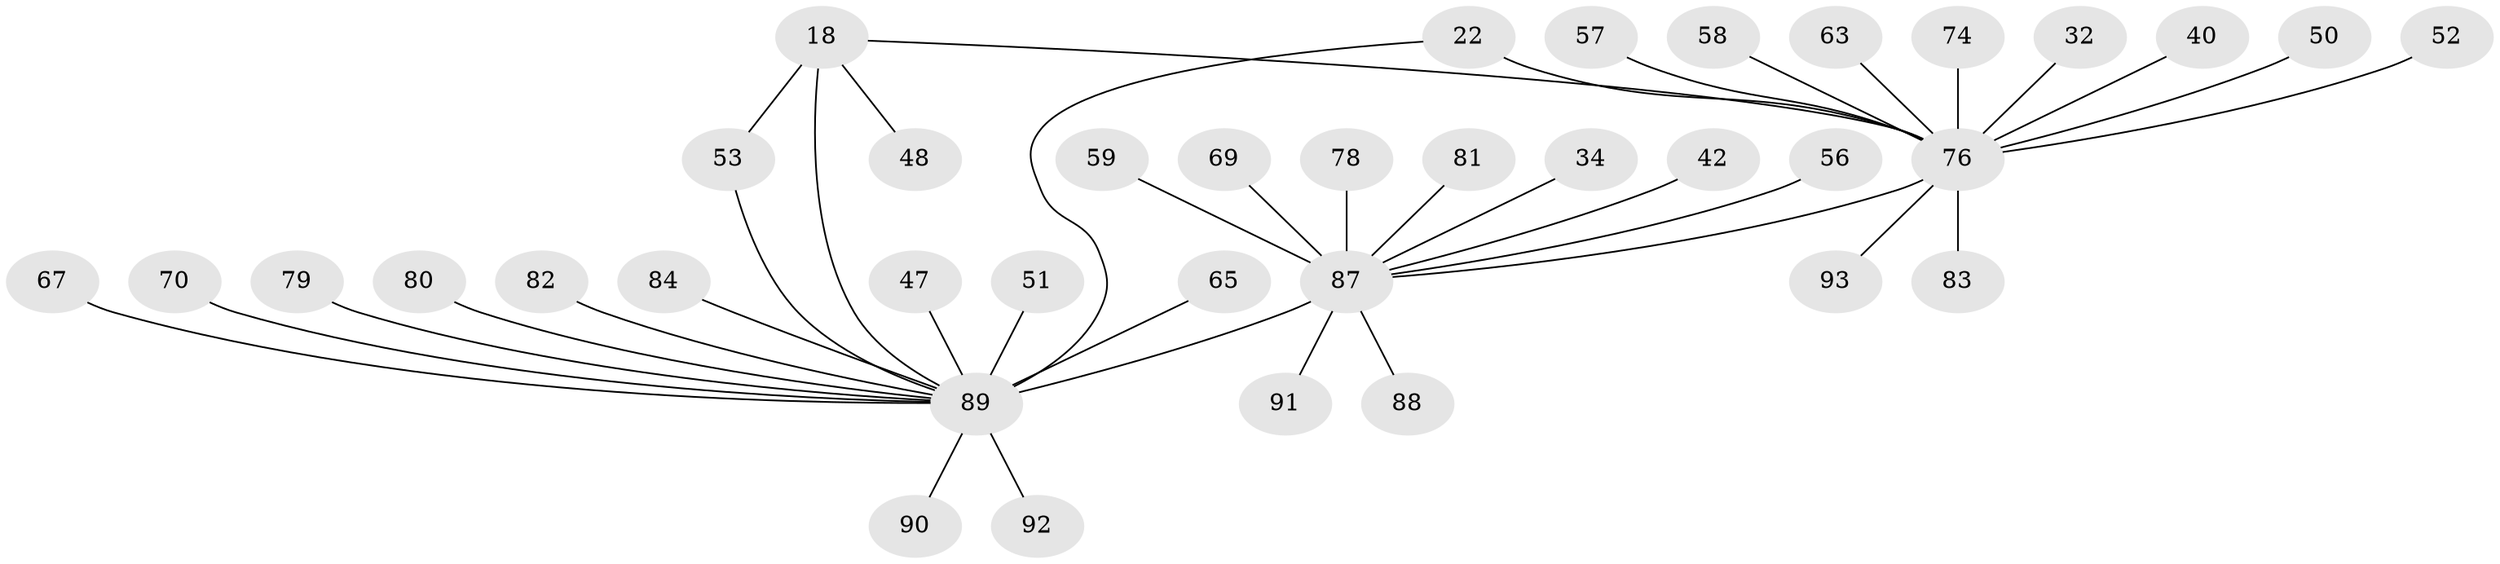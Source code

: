 // original degree distribution, {15: 0.010752688172043012, 20: 0.010752688172043012, 4: 0.053763440860215055, 3: 0.10752688172043011, 11: 0.010752688172043012, 7: 0.010752688172043012, 1: 0.4946236559139785, 13: 0.010752688172043012, 17: 0.010752688172043012, 10: 0.010752688172043012, 5: 0.021505376344086023, 9: 0.010752688172043012, 2: 0.22580645161290322, 6: 0.010752688172043012}
// Generated by graph-tools (version 1.1) at 2025/50/03/04/25 21:50:35]
// undirected, 37 vertices, 39 edges
graph export_dot {
graph [start="1"]
  node [color=gray90,style=filled];
  18;
  22 [super="+3"];
  32;
  34;
  40;
  42;
  47;
  48 [super="+31"];
  50;
  51;
  52 [super="+30"];
  53 [super="+37"];
  56;
  57;
  58;
  59 [super="+41"];
  63;
  65;
  67;
  69;
  70;
  74;
  76 [super="+72+66"];
  78;
  79;
  80 [super="+46"];
  81;
  82;
  83 [super="+54"];
  84 [super="+44"];
  87 [super="+45+19+62+77+10+86"];
  88;
  89 [super="+85+29+35"];
  90 [super="+11+55"];
  91;
  92 [super="+39"];
  93;
  18 -- 48;
  18 -- 53 [weight=2];
  18 -- 89 [weight=4];
  18 -- 76 [weight=2];
  22 -- 89;
  22 -- 76 [weight=2];
  32 -- 76;
  34 -- 87;
  40 -- 76;
  42 -- 87;
  47 -- 89;
  50 -- 76;
  51 -- 89;
  52 -- 76;
  53 -- 89;
  56 -- 87;
  57 -- 76;
  58 -- 76;
  59 -- 87 [weight=2];
  63 -- 76;
  65 -- 89;
  67 -- 89;
  69 -- 87;
  70 -- 89;
  74 -- 76;
  76 -- 87 [weight=8];
  76 -- 83 [weight=2];
  76 -- 93;
  78 -- 87;
  79 -- 89;
  80 -- 89;
  81 -- 87;
  82 -- 89;
  84 -- 89;
  87 -- 89 [weight=9];
  87 -- 88;
  87 -- 91;
  89 -- 90;
  89 -- 92;
}
